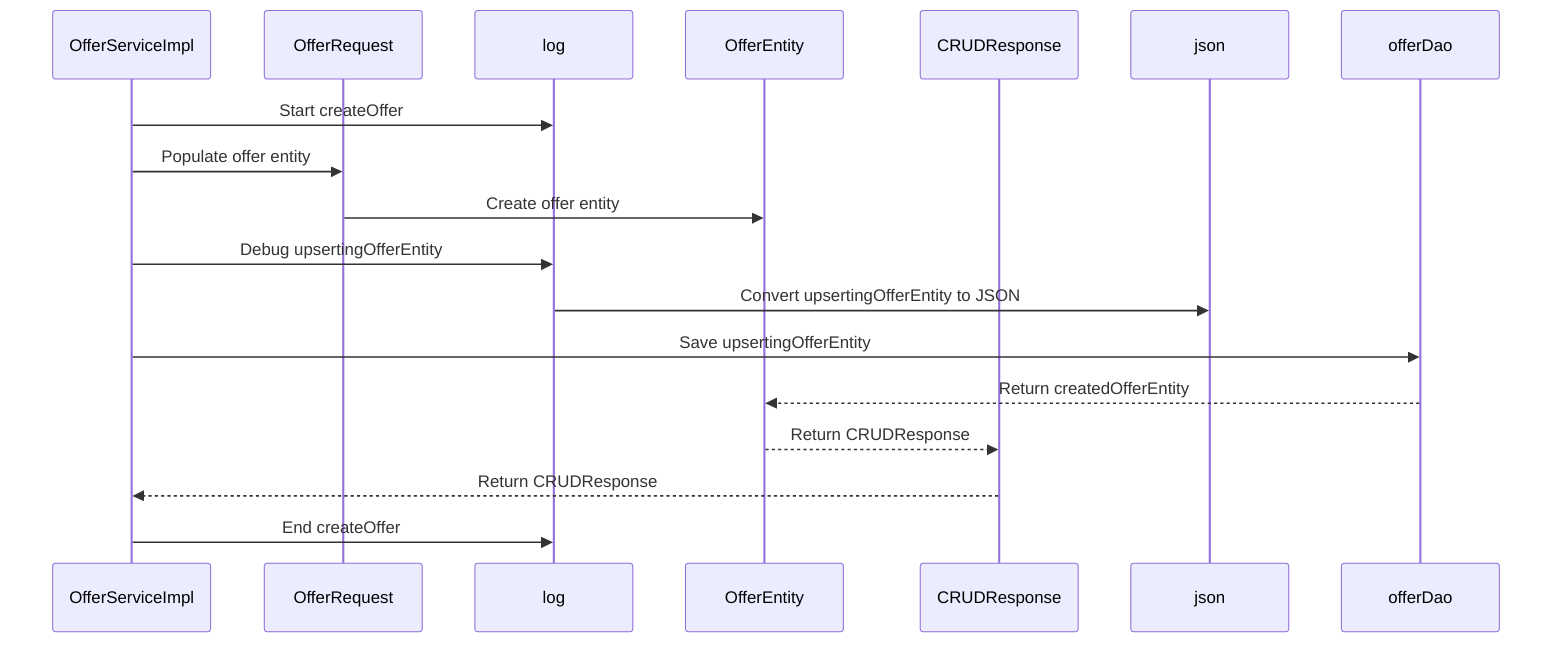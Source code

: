 sequenceDiagram
    participant OfferServiceImpl
    participant OfferRequest
    participant log
    participant OfferEntity
    participant CRUDResponse
    participant json
    participant offerDao
    
    OfferServiceImpl->>log: Start createOffer
    OfferServiceImpl->>OfferRequest: Populate offer entity
    OfferRequest->>OfferEntity: Create offer entity
    OfferServiceImpl->>log: Debug upsertingOfferEntity
    log->>json: Convert upsertingOfferEntity to JSON
    OfferServiceImpl->>offerDao: Save upsertingOfferEntity
    offerDao-->>OfferEntity: Return createdOfferEntity
    OfferEntity-->>CRUDResponse: Return CRUDResponse
    CRUDResponse-->>OfferServiceImpl: Return CRUDResponse
    OfferServiceImpl->>log: End createOffer